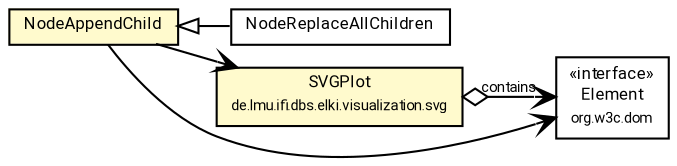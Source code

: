 #!/usr/local/bin/dot
#
# Class diagram 
# Generated by UMLGraph version R5_7_2-60-g0e99a6 (http://www.spinellis.gr/umlgraph/)
#

digraph G {
	graph [fontnames="svg"]
	edge [fontname="Roboto",fontsize=7,labelfontname="Roboto",labelfontsize=7,color="black"];
	node [fontname="Roboto",fontcolor="black",fontsize=8,shape=plaintext,margin=0,width=0,height=0];
	nodesep=0.15;
	ranksep=0.25;
	rankdir=LR;
	// de.lmu.ifi.dbs.elki.visualization.batikutil.NodeReplaceAllChildren
	c7343741 [label=<<table title="de.lmu.ifi.dbs.elki.visualization.batikutil.NodeReplaceAllChildren" border="0" cellborder="1" cellspacing="0" cellpadding="2" href="NodeReplaceAllChildren.html" target="_parent">
		<tr><td><table border="0" cellspacing="0" cellpadding="1">
		<tr><td align="center" balign="center"> <font face="Roboto">NodeReplaceAllChildren</font> </td></tr>
		</table></td></tr>
		</table>>, URL="NodeReplaceAllChildren.html"];
	// de.lmu.ifi.dbs.elki.visualization.batikutil.NodeAppendChild
	c7343742 [label=<<table title="de.lmu.ifi.dbs.elki.visualization.batikutil.NodeAppendChild" border="0" cellborder="1" cellspacing="0" cellpadding="2" bgcolor="lemonChiffon" href="NodeAppendChild.html" target="_parent">
		<tr><td><table border="0" cellspacing="0" cellpadding="1">
		<tr><td align="center" balign="center"> <font face="Roboto">NodeAppendChild</font> </td></tr>
		</table></td></tr>
		</table>>, URL="NodeAppendChild.html"];
	// de.lmu.ifi.dbs.elki.visualization.svg.SVGPlot
	c7343765 [label=<<table title="de.lmu.ifi.dbs.elki.visualization.svg.SVGPlot" border="0" cellborder="1" cellspacing="0" cellpadding="2" bgcolor="LemonChiffon" href="../svg/SVGPlot.html" target="_parent">
		<tr><td><table border="0" cellspacing="0" cellpadding="1">
		<tr><td align="center" balign="center"> <font face="Roboto">SVGPlot</font> </td></tr>
		<tr><td align="center" balign="center"> <font face="Roboto" point-size="7.0">de.lmu.ifi.dbs.elki.visualization.svg</font> </td></tr>
		</table></td></tr>
		</table>>, URL="../svg/SVGPlot.html"];
	// de.lmu.ifi.dbs.elki.visualization.batikutil.NodeReplaceAllChildren extends de.lmu.ifi.dbs.elki.visualization.batikutil.NodeAppendChild
	c7343742 -> c7343741 [arrowtail=empty,dir=back,weight=10];
	// de.lmu.ifi.dbs.elki.visualization.svg.SVGPlot navhas org.w3c.dom.Element
	c7343765 -> c7346691 [arrowhead=open,arrowtail=ediamond,dir=both,weight=3,label="contains"];
	// de.lmu.ifi.dbs.elki.visualization.batikutil.NodeAppendChild navassoc org.w3c.dom.Element
	c7343742 -> c7346691 [arrowhead=open,weight=1];
	// de.lmu.ifi.dbs.elki.visualization.batikutil.NodeAppendChild navassoc de.lmu.ifi.dbs.elki.visualization.svg.SVGPlot
	c7343742 -> c7343765 [arrowhead=open,weight=1];
	// org.w3c.dom.Element
	c7346691 [label=<<table title="org.w3c.dom.Element" border="0" cellborder="1" cellspacing="0" cellpadding="2" href="http://docs.oracle.com/javase/7/docs/api/org/w3c/dom/Element.html" target="_parent">
		<tr><td><table border="0" cellspacing="0" cellpadding="1">
		<tr><td align="center" balign="center"> &#171;interface&#187; </td></tr>
		<tr><td align="center" balign="center"> <font face="Roboto">Element</font> </td></tr>
		<tr><td align="center" balign="center"> <font face="Roboto" point-size="7.0">org.w3c.dom</font> </td></tr>
		</table></td></tr>
		</table>>, URL="http://docs.oracle.com/javase/7/docs/api/org/w3c/dom/Element.html"];
}

